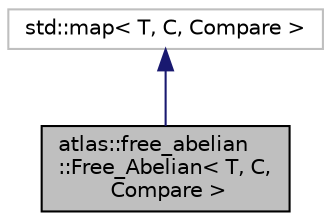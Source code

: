 digraph "atlas::free_abelian::Free_Abelian&lt; T, C, Compare &gt;"
{
  edge [fontname="Helvetica",fontsize="10",labelfontname="Helvetica",labelfontsize="10"];
  node [fontname="Helvetica",fontsize="10",shape=record];
  Node1 [label="atlas::free_abelian\l::Free_Abelian\< T, C,\l Compare \>",height=0.2,width=0.4,color="black", fillcolor="grey75", style="filled", fontcolor="black"];
  Node2 -> Node1 [dir="back",color="midnightblue",fontsize="10",style="solid",fontname="Helvetica"];
  Node2 [label="std::map\< T, C, Compare \>",height=0.2,width=0.4,color="grey75", fillcolor="white", style="filled"];
}
